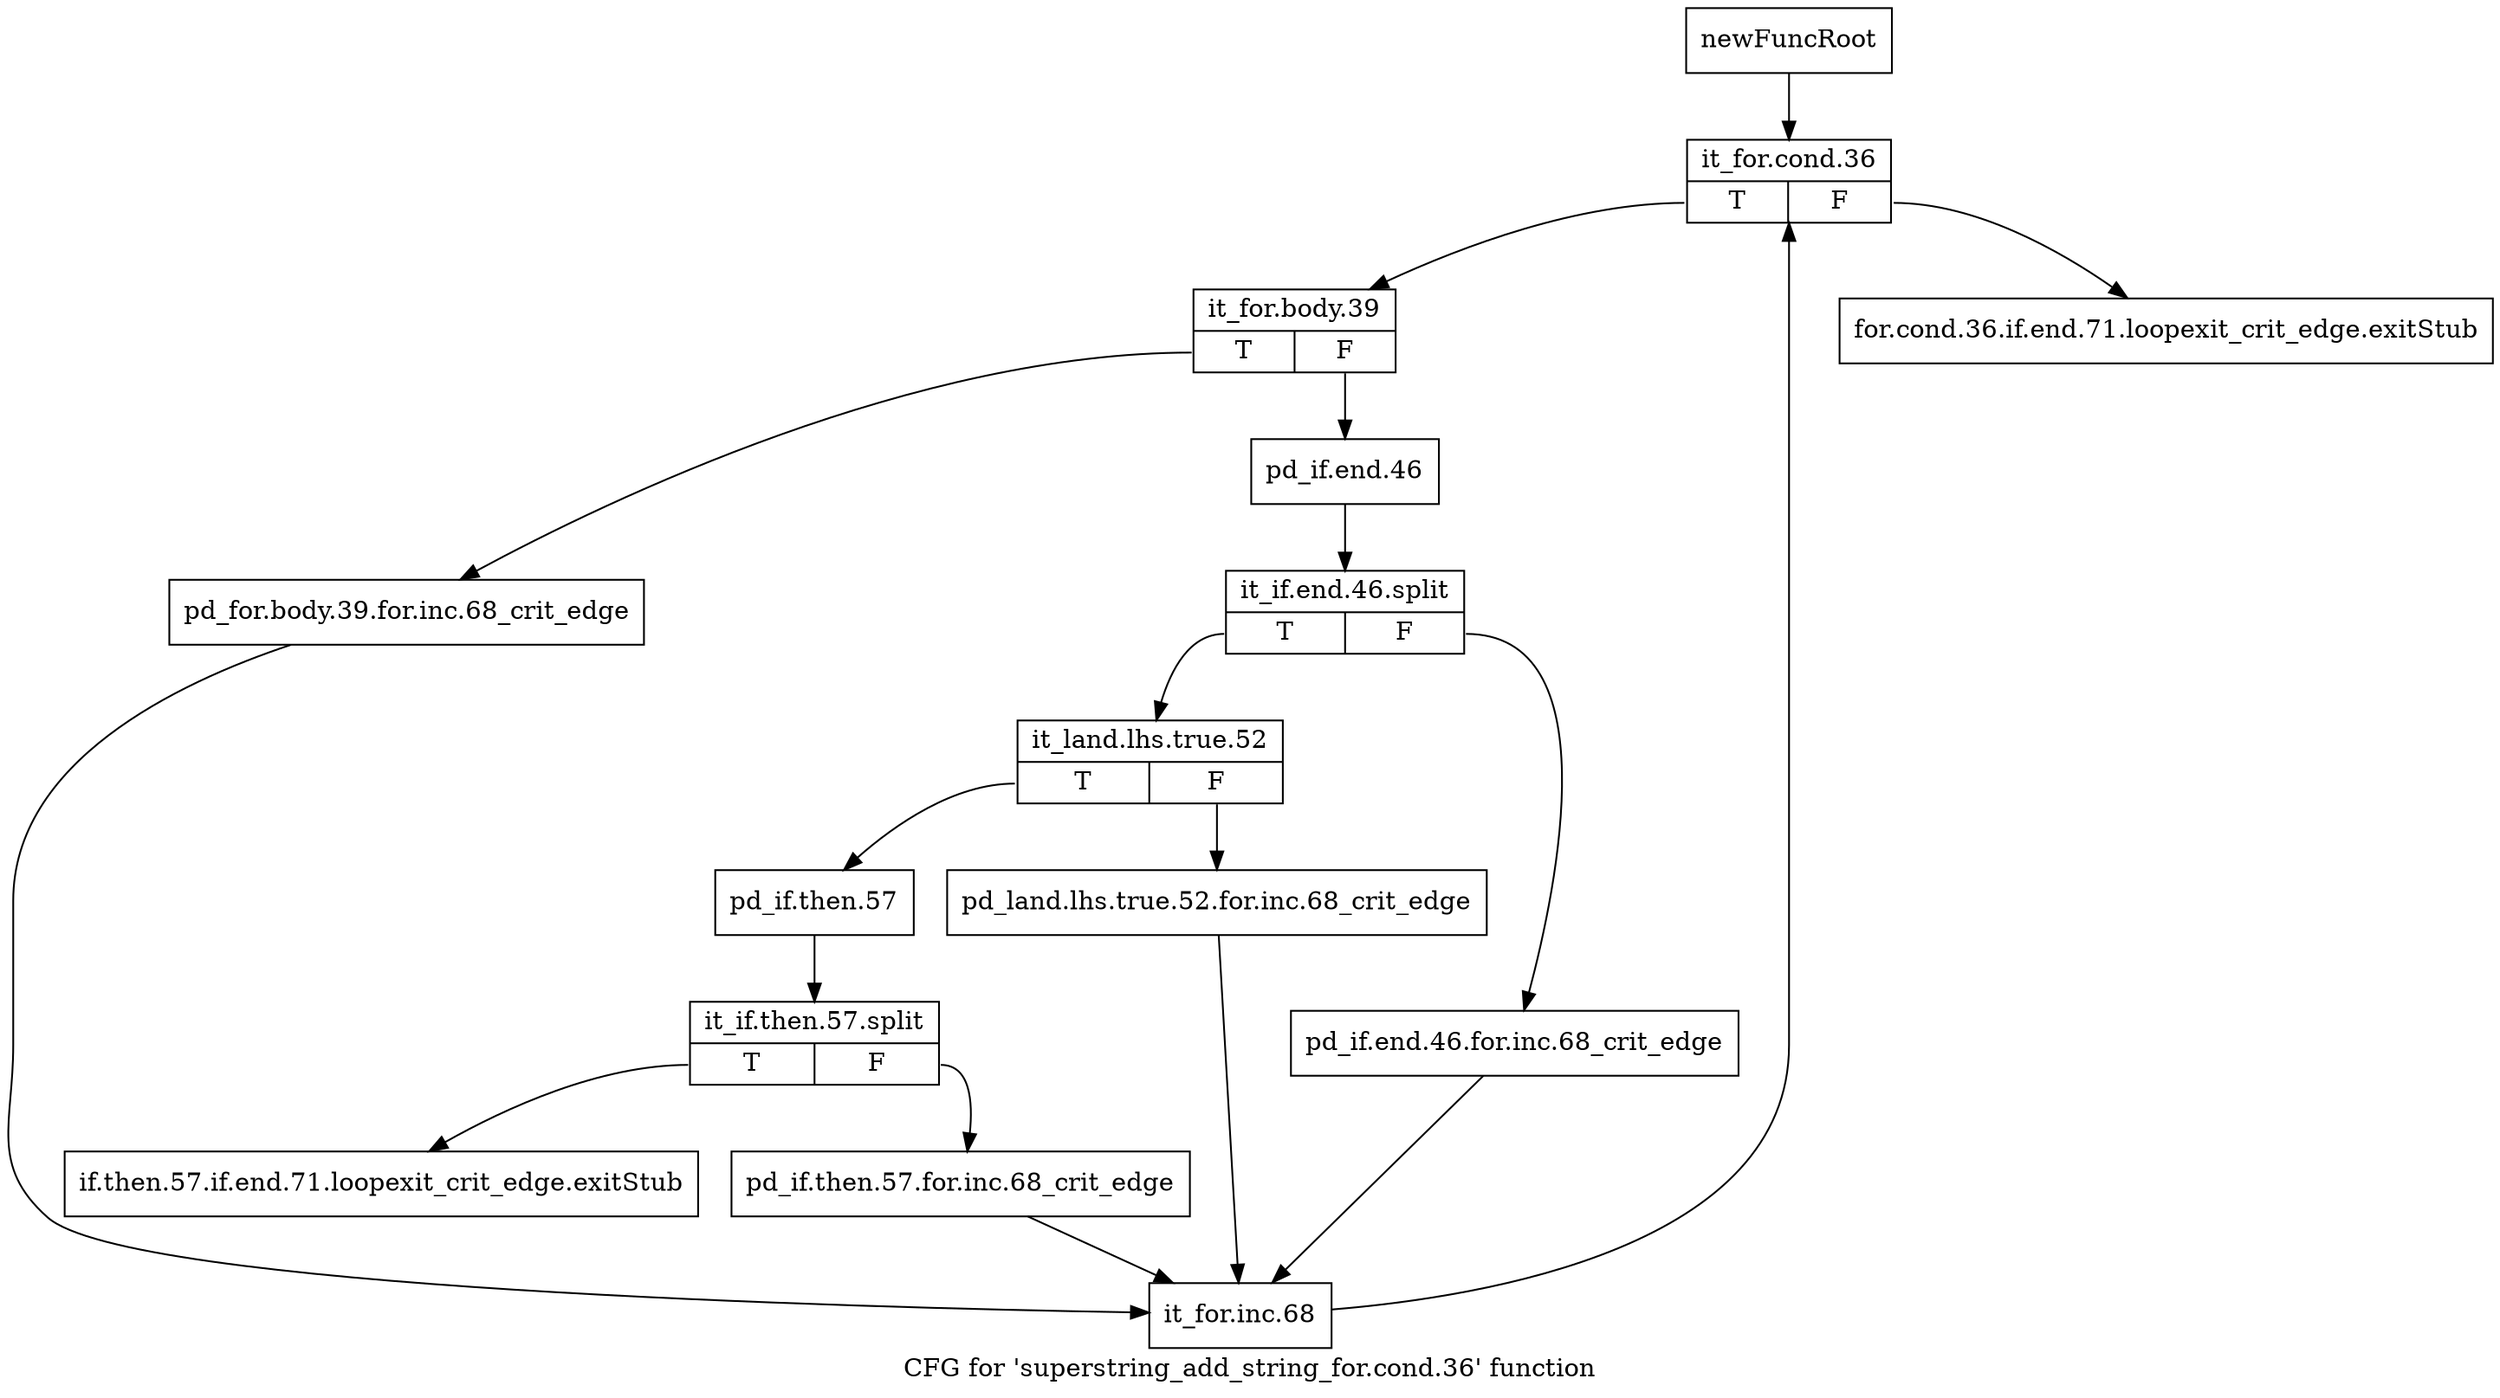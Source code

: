 digraph "CFG for 'superstring_add_string_for.cond.36' function" {
	label="CFG for 'superstring_add_string_for.cond.36' function";

	Node0x45be9a0 [shape=record,label="{newFuncRoot}"];
	Node0x45be9a0 -> Node0x45bea90;
	Node0x45be9f0 [shape=record,label="{for.cond.36.if.end.71.loopexit_crit_edge.exitStub}"];
	Node0x45bea40 [shape=record,label="{if.then.57.if.end.71.loopexit_crit_edge.exitStub}"];
	Node0x45bea90 [shape=record,label="{it_for.cond.36|{<s0>T|<s1>F}}"];
	Node0x45bea90:s0 -> Node0x45beae0;
	Node0x45bea90:s1 -> Node0x45be9f0;
	Node0x45beae0 [shape=record,label="{it_for.body.39|{<s0>T|<s1>F}}"];
	Node0x45beae0:s0 -> Node0x45bed10;
	Node0x45beae0:s1 -> Node0x45beb30;
	Node0x45beb30 [shape=record,label="{pd_if.end.46}"];
	Node0x45beb30 -> Node0x50a2240;
	Node0x50a2240 [shape=record,label="{it_if.end.46.split|{<s0>T|<s1>F}}"];
	Node0x50a2240:s0 -> Node0x45bebd0;
	Node0x50a2240:s1 -> Node0x45beb80;
	Node0x45beb80 [shape=record,label="{pd_if.end.46.for.inc.68_crit_edge}"];
	Node0x45beb80 -> Node0x45bed60;
	Node0x45bebd0 [shape=record,label="{it_land.lhs.true.52|{<s0>T|<s1>F}}"];
	Node0x45bebd0:s0 -> Node0x45bec70;
	Node0x45bebd0:s1 -> Node0x45bec20;
	Node0x45bec20 [shape=record,label="{pd_land.lhs.true.52.for.inc.68_crit_edge}"];
	Node0x45bec20 -> Node0x45bed60;
	Node0x45bec70 [shape=record,label="{pd_if.then.57}"];
	Node0x45bec70 -> Node0x53a42e0;
	Node0x53a42e0 [shape=record,label="{it_if.then.57.split|{<s0>T|<s1>F}}"];
	Node0x53a42e0:s0 -> Node0x45bea40;
	Node0x53a42e0:s1 -> Node0x45becc0;
	Node0x45becc0 [shape=record,label="{pd_if.then.57.for.inc.68_crit_edge}"];
	Node0x45becc0 -> Node0x45bed60;
	Node0x45bed10 [shape=record,label="{pd_for.body.39.for.inc.68_crit_edge}"];
	Node0x45bed10 -> Node0x45bed60;
	Node0x45bed60 [shape=record,label="{it_for.inc.68}"];
	Node0x45bed60 -> Node0x45bea90;
}
